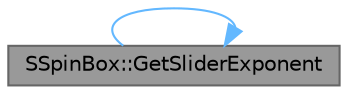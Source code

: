 digraph "SSpinBox::GetSliderExponent"
{
 // INTERACTIVE_SVG=YES
 // LATEX_PDF_SIZE
  bgcolor="transparent";
  edge [fontname=Helvetica,fontsize=10,labelfontname=Helvetica,labelfontsize=10];
  node [fontname=Helvetica,fontsize=10,shape=box,height=0.2,width=0.4];
  rankdir="LR";
  Node1 [id="Node000001",label="SSpinBox::GetSliderExponent",height=0.2,width=0.4,color="gray40", fillcolor="grey60", style="filled", fontcolor="black",tooltip="See the SliderExponent attribute."];
  Node1 -> Node1 [id="edge1_Node000001_Node000001",color="steelblue1",style="solid",tooltip=" "];
}
